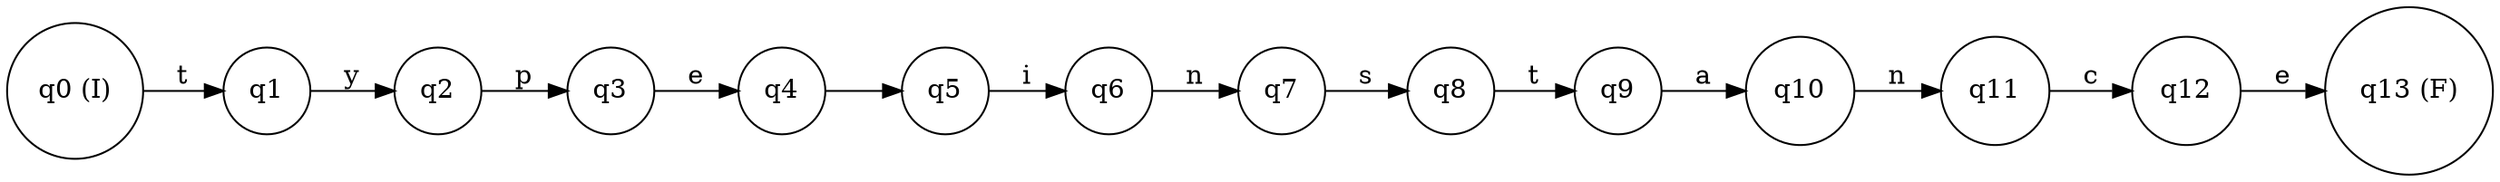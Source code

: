 digraph finite_state_machine {
rankdir=LR;
node [shape = circle];
q0 [label="q0 (I)"];
q1 [label="q1"];
q2 [label="q2"];
q3 [label="q3"];
q4 [label="q4"];
q5 [label="q5"];
q6 [label="q6"];
q7 [label="q7"];
q8 [label="q8"];
q9 [label="q9"];
q10 [label="q10"];
q11 [label="q11"];
q12 [label="q12"];
q13 [label="q13 (F)"];
q0 -> q1 [label="t"];
q1 -> q2 [label="y"];
q2 -> q3 [label="p"];
q3 -> q4 [label="e"];
q4 -> q5 [label=" "];
q5 -> q6 [label="i"];
q6 -> q7 [label="n"];
q7 -> q8 [label="s"];
q8 -> q9 [label="t"];
q9 -> q10 [label="a"];
q10 -> q11 [label="n"];
q11 -> q12 [label="c"];
q12 -> q13 [label="e"];
}